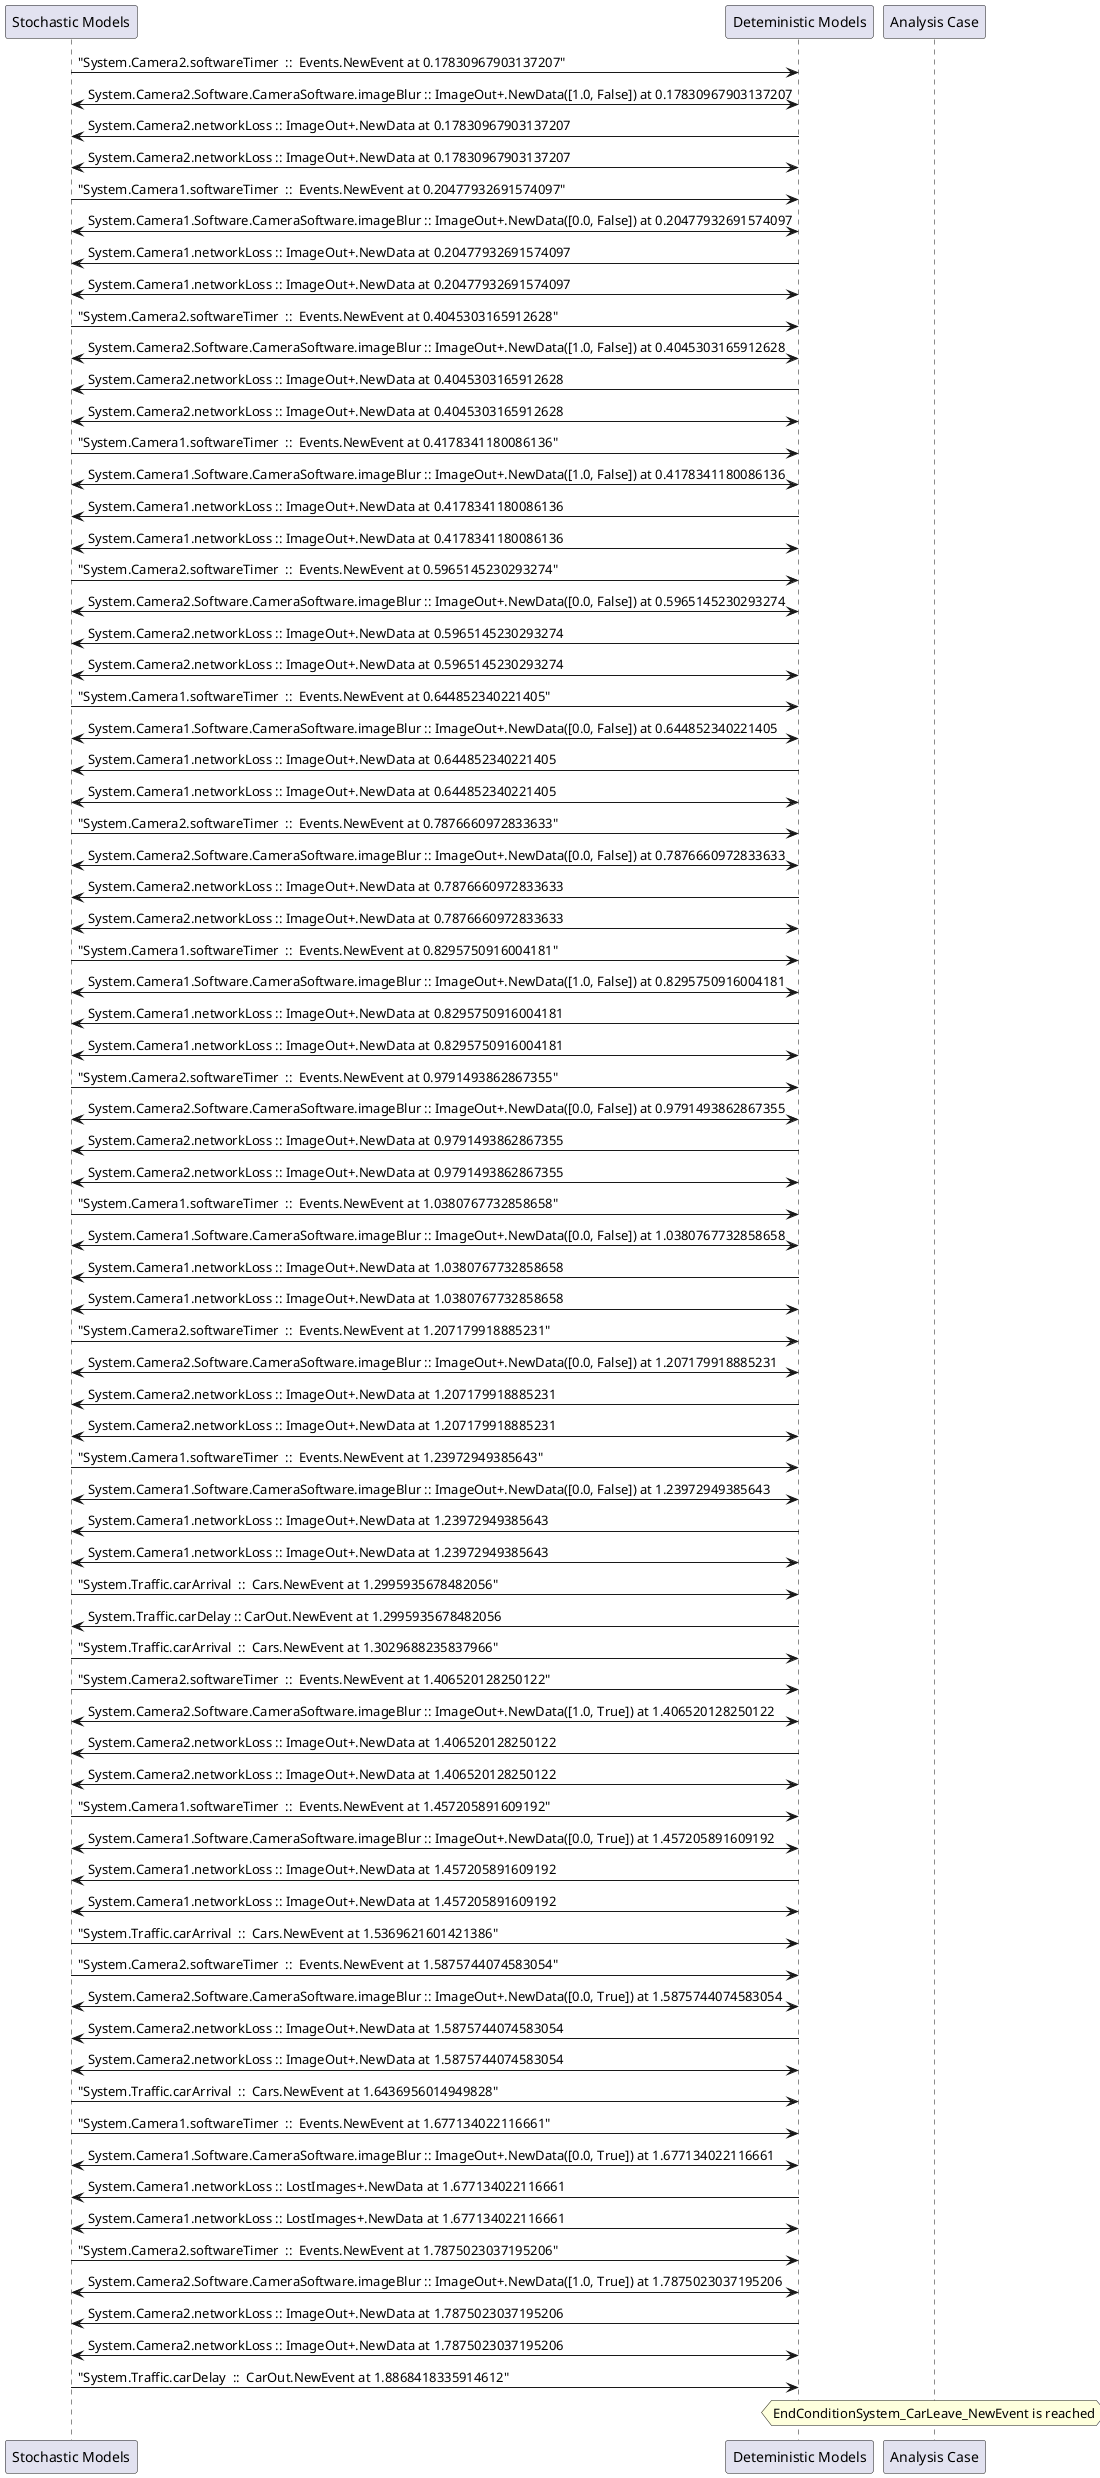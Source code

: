 
	@startuml
	participant "Stochastic Models" as stochmodel
	participant "Deteministic Models" as detmodel
	participant "Analysis Case" as analysis
	{39301_stop} stochmodel -> detmodel : "System.Camera2.softwareTimer  ::  Events.NewEvent at 0.17830967903137207"
detmodel <-> stochmodel : System.Camera2.Software.CameraSoftware.imageBlur :: ImageOut+.NewData([1.0, False]) at 0.17830967903137207
detmodel -> stochmodel : System.Camera2.networkLoss :: ImageOut+.NewData at 0.17830967903137207
detmodel <-> stochmodel : System.Camera2.networkLoss :: ImageOut+.NewData at 0.17830967903137207
{39286_stop} stochmodel -> detmodel : "System.Camera1.softwareTimer  ::  Events.NewEvent at 0.20477932691574097"
detmodel <-> stochmodel : System.Camera1.Software.CameraSoftware.imageBlur :: ImageOut+.NewData([0.0, False]) at 0.20477932691574097
detmodel -> stochmodel : System.Camera1.networkLoss :: ImageOut+.NewData at 0.20477932691574097
detmodel <-> stochmodel : System.Camera1.networkLoss :: ImageOut+.NewData at 0.20477932691574097
{39302_stop} stochmodel -> detmodel : "System.Camera2.softwareTimer  ::  Events.NewEvent at 0.4045303165912628"
detmodel <-> stochmodel : System.Camera2.Software.CameraSoftware.imageBlur :: ImageOut+.NewData([1.0, False]) at 0.4045303165912628
detmodel -> stochmodel : System.Camera2.networkLoss :: ImageOut+.NewData at 0.4045303165912628
detmodel <-> stochmodel : System.Camera2.networkLoss :: ImageOut+.NewData at 0.4045303165912628
{39287_stop} stochmodel -> detmodel : "System.Camera1.softwareTimer  ::  Events.NewEvent at 0.4178341180086136"
detmodel <-> stochmodel : System.Camera1.Software.CameraSoftware.imageBlur :: ImageOut+.NewData([1.0, False]) at 0.4178341180086136
detmodel -> stochmodel : System.Camera1.networkLoss :: ImageOut+.NewData at 0.4178341180086136
detmodel <-> stochmodel : System.Camera1.networkLoss :: ImageOut+.NewData at 0.4178341180086136
{39303_stop} stochmodel -> detmodel : "System.Camera2.softwareTimer  ::  Events.NewEvent at 0.5965145230293274"
detmodel <-> stochmodel : System.Camera2.Software.CameraSoftware.imageBlur :: ImageOut+.NewData([0.0, False]) at 0.5965145230293274
detmodel -> stochmodel : System.Camera2.networkLoss :: ImageOut+.NewData at 0.5965145230293274
detmodel <-> stochmodel : System.Camera2.networkLoss :: ImageOut+.NewData at 0.5965145230293274
{39288_stop} stochmodel -> detmodel : "System.Camera1.softwareTimer  ::  Events.NewEvent at 0.644852340221405"
detmodel <-> stochmodel : System.Camera1.Software.CameraSoftware.imageBlur :: ImageOut+.NewData([0.0, False]) at 0.644852340221405
detmodel -> stochmodel : System.Camera1.networkLoss :: ImageOut+.NewData at 0.644852340221405
detmodel <-> stochmodel : System.Camera1.networkLoss :: ImageOut+.NewData at 0.644852340221405
{39304_stop} stochmodel -> detmodel : "System.Camera2.softwareTimer  ::  Events.NewEvent at 0.7876660972833633"
detmodel <-> stochmodel : System.Camera2.Software.CameraSoftware.imageBlur :: ImageOut+.NewData([0.0, False]) at 0.7876660972833633
detmodel -> stochmodel : System.Camera2.networkLoss :: ImageOut+.NewData at 0.7876660972833633
detmodel <-> stochmodel : System.Camera2.networkLoss :: ImageOut+.NewData at 0.7876660972833633
{39289_stop} stochmodel -> detmodel : "System.Camera1.softwareTimer  ::  Events.NewEvent at 0.8295750916004181"
detmodel <-> stochmodel : System.Camera1.Software.CameraSoftware.imageBlur :: ImageOut+.NewData([1.0, False]) at 0.8295750916004181
detmodel -> stochmodel : System.Camera1.networkLoss :: ImageOut+.NewData at 0.8295750916004181
detmodel <-> stochmodel : System.Camera1.networkLoss :: ImageOut+.NewData at 0.8295750916004181
{39305_stop} stochmodel -> detmodel : "System.Camera2.softwareTimer  ::  Events.NewEvent at 0.9791493862867355"
detmodel <-> stochmodel : System.Camera2.Software.CameraSoftware.imageBlur :: ImageOut+.NewData([0.0, False]) at 0.9791493862867355
detmodel -> stochmodel : System.Camera2.networkLoss :: ImageOut+.NewData at 0.9791493862867355
detmodel <-> stochmodel : System.Camera2.networkLoss :: ImageOut+.NewData at 0.9791493862867355
{39290_stop} stochmodel -> detmodel : "System.Camera1.softwareTimer  ::  Events.NewEvent at 1.0380767732858658"
detmodel <-> stochmodel : System.Camera1.Software.CameraSoftware.imageBlur :: ImageOut+.NewData([0.0, False]) at 1.0380767732858658
detmodel -> stochmodel : System.Camera1.networkLoss :: ImageOut+.NewData at 1.0380767732858658
detmodel <-> stochmodel : System.Camera1.networkLoss :: ImageOut+.NewData at 1.0380767732858658
{39306_stop} stochmodel -> detmodel : "System.Camera2.softwareTimer  ::  Events.NewEvent at 1.207179918885231"
detmodel <-> stochmodel : System.Camera2.Software.CameraSoftware.imageBlur :: ImageOut+.NewData([0.0, False]) at 1.207179918885231
detmodel -> stochmodel : System.Camera2.networkLoss :: ImageOut+.NewData at 1.207179918885231
detmodel <-> stochmodel : System.Camera2.networkLoss :: ImageOut+.NewData at 1.207179918885231
{39291_stop} stochmodel -> detmodel : "System.Camera1.softwareTimer  ::  Events.NewEvent at 1.23972949385643"
detmodel <-> stochmodel : System.Camera1.Software.CameraSoftware.imageBlur :: ImageOut+.NewData([0.0, False]) at 1.23972949385643
detmodel -> stochmodel : System.Camera1.networkLoss :: ImageOut+.NewData at 1.23972949385643
detmodel <-> stochmodel : System.Camera1.networkLoss :: ImageOut+.NewData at 1.23972949385643
{39317_stop} stochmodel -> detmodel : "System.Traffic.carArrival  ::  Cars.NewEvent at 1.2995935678482056"
{39323_start} detmodel -> stochmodel : System.Traffic.carDelay :: CarOut.NewEvent at 1.2995935678482056
{39318_stop} stochmodel -> detmodel : "System.Traffic.carArrival  ::  Cars.NewEvent at 1.3029688235837966"
{39307_stop} stochmodel -> detmodel : "System.Camera2.softwareTimer  ::  Events.NewEvent at 1.406520128250122"
detmodel <-> stochmodel : System.Camera2.Software.CameraSoftware.imageBlur :: ImageOut+.NewData([1.0, True]) at 1.406520128250122
detmodel -> stochmodel : System.Camera2.networkLoss :: ImageOut+.NewData at 1.406520128250122
detmodel <-> stochmodel : System.Camera2.networkLoss :: ImageOut+.NewData at 1.406520128250122
{39292_stop} stochmodel -> detmodel : "System.Camera1.softwareTimer  ::  Events.NewEvent at 1.457205891609192"
detmodel <-> stochmodel : System.Camera1.Software.CameraSoftware.imageBlur :: ImageOut+.NewData([0.0, True]) at 1.457205891609192
detmodel -> stochmodel : System.Camera1.networkLoss :: ImageOut+.NewData at 1.457205891609192
detmodel <-> stochmodel : System.Camera1.networkLoss :: ImageOut+.NewData at 1.457205891609192
{39319_stop} stochmodel -> detmodel : "System.Traffic.carArrival  ::  Cars.NewEvent at 1.5369621601421386"
{39308_stop} stochmodel -> detmodel : "System.Camera2.softwareTimer  ::  Events.NewEvent at 1.5875744074583054"
detmodel <-> stochmodel : System.Camera2.Software.CameraSoftware.imageBlur :: ImageOut+.NewData([0.0, True]) at 1.5875744074583054
detmodel -> stochmodel : System.Camera2.networkLoss :: ImageOut+.NewData at 1.5875744074583054
detmodel <-> stochmodel : System.Camera2.networkLoss :: ImageOut+.NewData at 1.5875744074583054
{39320_stop} stochmodel -> detmodel : "System.Traffic.carArrival  ::  Cars.NewEvent at 1.6436956014949828"
{39293_stop} stochmodel -> detmodel : "System.Camera1.softwareTimer  ::  Events.NewEvent at 1.677134022116661"
detmodel <-> stochmodel : System.Camera1.Software.CameraSoftware.imageBlur :: ImageOut+.NewData([0.0, True]) at 1.677134022116661
detmodel -> stochmodel : System.Camera1.networkLoss :: LostImages+.NewData at 1.677134022116661
detmodel <-> stochmodel : System.Camera1.networkLoss :: LostImages+.NewData at 1.677134022116661
{39309_stop} stochmodel -> detmodel : "System.Camera2.softwareTimer  ::  Events.NewEvent at 1.7875023037195206"
detmodel <-> stochmodel : System.Camera2.Software.CameraSoftware.imageBlur :: ImageOut+.NewData([1.0, True]) at 1.7875023037195206
detmodel -> stochmodel : System.Camera2.networkLoss :: ImageOut+.NewData at 1.7875023037195206
detmodel <-> stochmodel : System.Camera2.networkLoss :: ImageOut+.NewData at 1.7875023037195206
{39323_stop} stochmodel -> detmodel : "System.Traffic.carDelay  ::  CarOut.NewEvent at 1.8868418335914612"
{39323_start} <-> {39323_stop} : delay
hnote over analysis 
EndConditionSystem_CarLeave_NewEvent is reached
endnote
@enduml